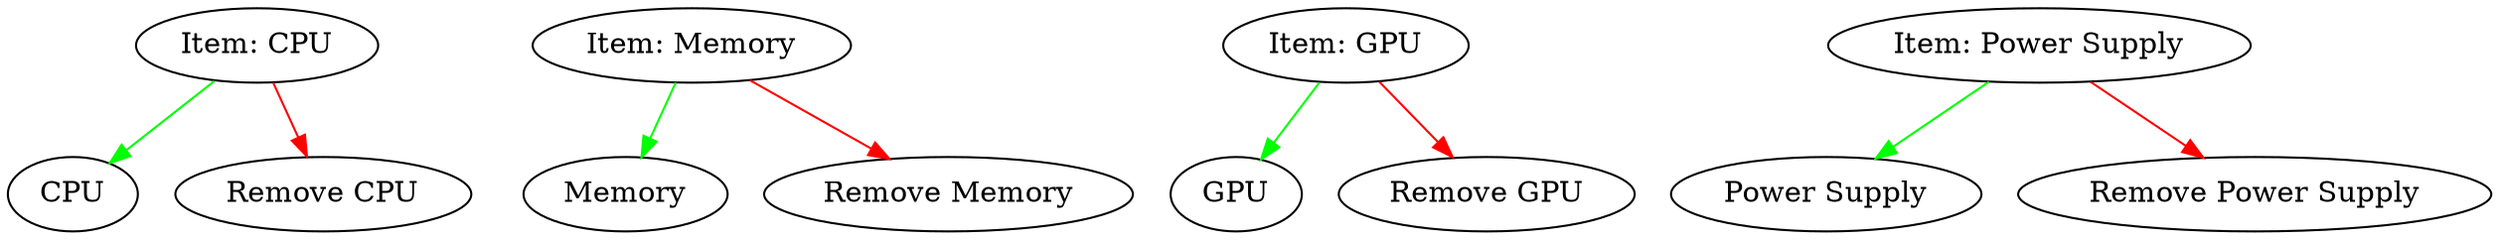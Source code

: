 digraph myGraph{
"Item: CPU"->"CPU"[color=green];
"Item: CPU"->"Remove CPU"[color=red];
"Item: Memory"->"Memory"[color=green];
"Item: Memory"->"Remove Memory"[color=red];
"Item: GPU"->"GPU"[color=green];
"Item: GPU"->"Remove GPU"[color=red];
"Item: Power Supply"->"Power Supply"[color=green];
"Item: Power Supply"->"Remove Power Supply"[color=red];
}
